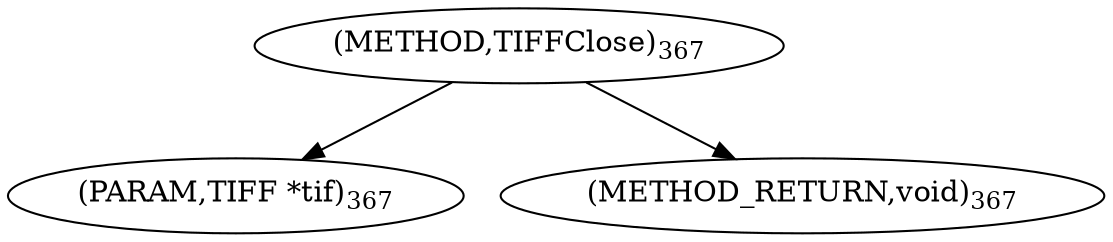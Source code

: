 digraph "TIFFClose" {  
"8513" [label = <(METHOD,TIFFClose)<SUB>367</SUB>> ]
"8514" [label = <(PARAM,TIFF *tif)<SUB>367</SUB>> ]
"8515" [label = <(METHOD_RETURN,void)<SUB>367</SUB>> ]
  "8513" -> "8514" 
  "8513" -> "8515" 
}

